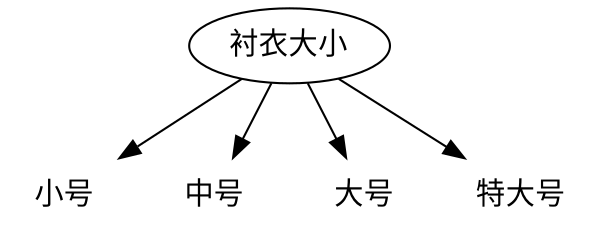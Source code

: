 digraph shirtMulti {
	node [fontname=STKAITI shape=plaintext]
	A [label="衬衣大小" shape=oval]
	B [label="小号"]
	C [label="中号"]
	D [label="大号"]
	E [label="特大号"]
	A -> B
	A -> C
	A -> D
	A -> E
}
